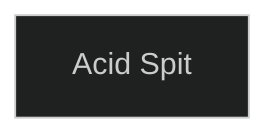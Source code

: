 ---
config:
  theme: dark
---
flowchart TD

    acid_spit[Acid Spit]
    click acid_spit callback "
        Acid Spit<br>
        <br>
        Cost: 3 motes<br>
        Duration: Instant<br>
        Type: Simple<br>
        Minimum Thrown: 3<br>
        Minimum Essence: 1<br>
        Prerequisite: None<br>
        <br>
        The Lunar channels Essence into his own digestive
        system, momentarily transforming the acids within his
        stomach into something far viler. He can then spit this
        5 corrosive phlegm onto his opponent. The phlegm has a
        range of 10 yards and does a damage of 4L + extra successes.
        It continues to do the basic damage every turn until it is
        scraped off its victim, which requires a successful Dexterity
        + Athletics roll. This roll is not a reflexive one and must
        be made as a dice action.
        "
